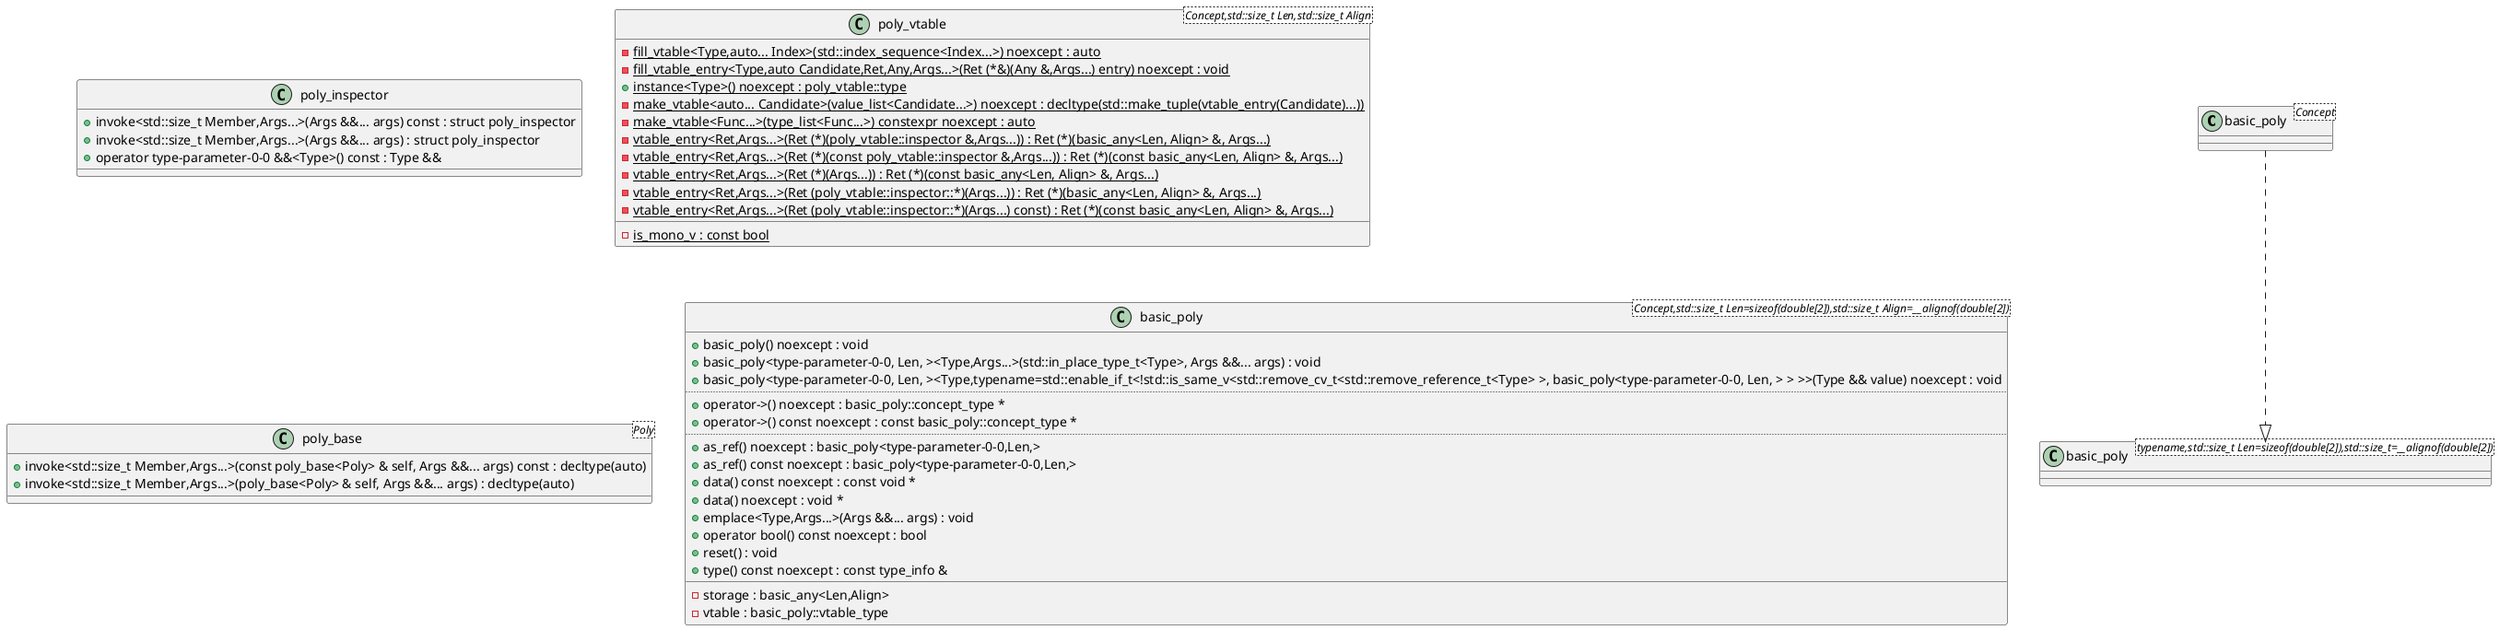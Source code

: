@startuml
class "basic_poly<Concept>" as C_0002187650141235109775
class C_0002187650141235109775 [[https://github.com/skypjack/entt/blob/fef921132cae7588213d0f9bcd2fb9c8ffd8b7fc/src/entt/poly/fwd.hpp#L9{basic_poly}]] {
__
}
class "poly_inspector" as C_0000460891939233668905
class C_0000460891939233668905 [[https://github.com/skypjack/entt/blob/fef921132cae7588213d0f9bcd2fb9c8ffd8b7fc/src/entt/poly/poly.hpp#L17{poly_inspector}]] {
+invoke<std::size_t Member,Args...>(Args &&... args) const : struct poly_inspector
+invoke<std::size_t Member,Args...>(Args &&... args) : struct poly_inspector
+operator type-parameter-0-0 &&<Type>() const : Type &&
__
}
class "poly_vtable<Concept,std::size_t Len,std::size_t Align>" as C_0000593699980024327418
class C_0000593699980024327418 [[https://github.com/skypjack/entt/blob/fef921132cae7588213d0f9bcd2fb9c8ffd8b7fc/src/entt/poly/poly.hpp#L47{poly_vtable}]] {
{static} -fill_vtable<Type,auto... Index>(std::index_sequence<Index...>) noexcept : auto
{static} -fill_vtable_entry<Type,auto Candidate,Ret,Any,Args...>(Ret (*&)(Any &,Args...) entry) noexcept : void
{static} +instance<Type>() noexcept : poly_vtable::type
{static} -make_vtable<auto... Candidate>(value_list<Candidate...>) noexcept : decltype(std::make_tuple(vtable_entry(Candidate)...))
{static} -make_vtable<Func...>(type_list<Func...>) constexpr noexcept : auto
{static} -vtable_entry<Ret,Args...>(Ret (*)(poly_vtable::inspector &,Args...)) : Ret (*)(basic_any<Len, Align> &, Args...)
{static} -vtable_entry<Ret,Args...>(Ret (*)(const poly_vtable::inspector &,Args...)) : Ret (*)(const basic_any<Len, Align> &, Args...)
{static} -vtable_entry<Ret,Args...>(Ret (*)(Args...)) : Ret (*)(const basic_any<Len, Align> &, Args...)
{static} -vtable_entry<Ret,Args...>(Ret (poly_vtable::inspector::*)(Args...)) : Ret (*)(basic_any<Len, Align> &, Args...)
{static} -vtable_entry<Ret,Args...>(Ret (poly_vtable::inspector::*)(Args...) const) : Ret (*)(const basic_any<Len, Align> &, Args...)
__
{static} -is_mono_v : const bool [[[https://github.com/skypjack/entt/blob/fef921132cae7588213d0f9bcd2fb9c8ffd8b7fc/src/entt/poly/poly.hpp#L99{is_mono_v}]]]
}
class "poly_base<Poly>" as C_0001758879837962625486
class C_0001758879837962625486 [[https://github.com/skypjack/entt/blob/fef921132cae7588213d0f9bcd2fb9c8ffd8b7fc/src/entt/poly/poly.hpp#L128{poly_base}]] {
+invoke<std::size_t Member,Args...>(const poly_base<Poly> & self, Args &&... args) const : decltype(auto)
+invoke<std::size_t Member,Args...>(poly_base<Poly> & self, Args &&... args) : decltype(auto)
__
}
class "basic_poly<Concept,std::size_t Len=sizeof(double[2]),std::size_t Align=__alignof(double[2])>" as C_0002224173078316961772
class C_0002224173078316961772 [[https://github.com/skypjack/entt/blob/fef921132cae7588213d0f9bcd2fb9c8ffd8b7fc/src/entt/poly/poly.hpp#L192{basic_poly}]] {
+basic_poly() noexcept : void [[[https://github.com/skypjack/entt/blob/fef921132cae7588213d0f9bcd2fb9c8ffd8b7fc/src/entt/poly/poly.hpp#L203{basic_poly}]]]
+basic_poly<type-parameter-0-0, Len, ><Type,Args...>(std::in_place_type_t<Type>, Args &&... args) : void
+basic_poly<type-parameter-0-0, Len, ><Type,typename=std::enable_if_t<!std::is_same_v<std::remove_cv_t<std::remove_reference_t<Type> >, basic_poly<type-parameter-0-0, Len, > > >>(Type && value) noexcept : void
..
+operator->() noexcept : basic_poly::concept_type * [[[https://github.com/skypjack/entt/blob/fef921132cae7588213d0f9bcd2fb9c8ffd8b7fc/src/entt/poly/poly.hpp#L278{operator->}]]]
+operator->() const noexcept : const basic_poly::concept_type * [[[https://github.com/skypjack/entt/blob/fef921132cae7588213d0f9bcd2fb9c8ffd8b7fc/src/entt/poly/poly.hpp#L283{operator->}]]]
..
+as_ref() noexcept : basic_poly<type-parameter-0-0,Len,> [[[https://github.com/skypjack/entt/blob/fef921132cae7588213d0f9bcd2fb9c8ffd8b7fc/src/entt/poly/poly.hpp#L291{as_ref}]]]
+as_ref() const noexcept : basic_poly<type-parameter-0-0,Len,> [[[https://github.com/skypjack/entt/blob/fef921132cae7588213d0f9bcd2fb9c8ffd8b7fc/src/entt/poly/poly.hpp#L299{as_ref}]]]
+data() const noexcept : const void * [[[https://github.com/skypjack/entt/blob/fef921132cae7588213d0f9bcd2fb9c8ffd8b7fc/src/entt/poly/poly.hpp#L239{data}]]]
+data() noexcept : void * [[[https://github.com/skypjack/entt/blob/fef921132cae7588213d0f9bcd2fb9c8ffd8b7fc/src/entt/poly/poly.hpp#L244{data}]]]
+emplace<Type,Args...>(Args &&... args) : void
+operator bool() const noexcept : bool [[[https://github.com/skypjack/entt/blob/fef921132cae7588213d0f9bcd2fb9c8ffd8b7fc/src/entt/poly/poly.hpp#L270{operator bool}]]]
+reset() : void [[[https://github.com/skypjack/entt/blob/fef921132cae7588213d0f9bcd2fb9c8ffd8b7fc/src/entt/poly/poly.hpp#L261{reset}]]]
+type() const noexcept : const type_info & [[[https://github.com/skypjack/entt/blob/fef921132cae7588213d0f9bcd2fb9c8ffd8b7fc/src/entt/poly/poly.hpp#L231{type}]]]
__
-storage : basic_any<Len,Align> [[[https://github.com/skypjack/entt/blob/fef921132cae7588213d0f9bcd2fb9c8ffd8b7fc/src/entt/poly/poly.hpp#L307{storage}]]]
-vtable : basic_poly::vtable_type [[[https://github.com/skypjack/entt/blob/fef921132cae7588213d0f9bcd2fb9c8ffd8b7fc/src/entt/poly/poly.hpp#L308{vtable}]]]
}
class "basic_poly<typename,std::size_t Len=sizeof(double[2]),std::size_t=__alignof(double[2])>" as C_0002054155751960602394
class C_0002054155751960602394 [[https://github.com/skypjack/entt/blob/fef921132cae7588213d0f9bcd2fb9c8ffd8b7fc/src/entt/poly/fwd.hpp#L9{basic_poly}]] {
__
}
C_0002187650141235109775 ..|> C_0002054155751960602394

'Generated with clang-uml, version 0.3.7-36-g13ea67c
'LLVM version Ubuntu clang version 15.0.6
@enduml
